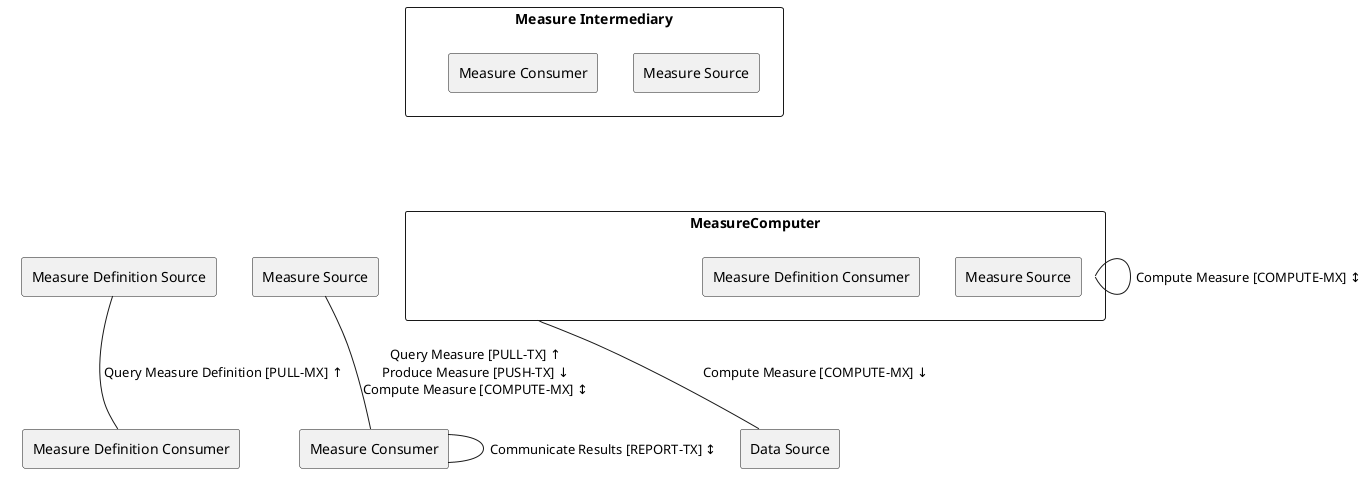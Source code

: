 @startuml
skinparam FolderBorderColor white
skinparam FolderFontColor white
skinparam Shadowing false
folder Actors {
agent "Measure Source" as MeasureSource
agent "Measure Consumer" as MeasureConsumer
agent "Measure Definition Source" as MeasureDefinitionSource
agent "Measure Definition Consumer" as MeasureDefinitionConsumer
agent "Data Source" as DataSource
MeasureSource -- MeasureConsumer : "Query Measure [PULL-TX] ↑\nProduce Measure [PUSH-TX] ↓\nCompute Measure [COMPUTE-MX] ↕"
MeasureConsumer -- MeasureConsumer : "Communicate Results [REPORT-TX] ↕"
MeasureDefinitionSource -- MeasureDefinitionConsumer : "Query Measure Definition [PULL-MX] ↑"
MeasureComputer -- MeasureComputer : "Compute Measure [COMPUTE-MX] ↕"
MeasureComputer -- DataSource : "Compute Measure [COMPUTE-MX] ↓"
}
rectangle "Measure Intermediary" as MeasureIntermediary { 
agent "Measure Source" as MeasureSourced3e582
agent "Measure Consumer" as MeasureConsumerd3e582
}
rectangle "Measure Computer" as MeasureComputer { 
agent "Measure Source" as MeasureSourced3e668
agent "Measure Definition Consumer" as MeasureDefinitionConsumerd3e668
}
MeasureIntermediary -[hidden]- MeasureComputer
@enduml

